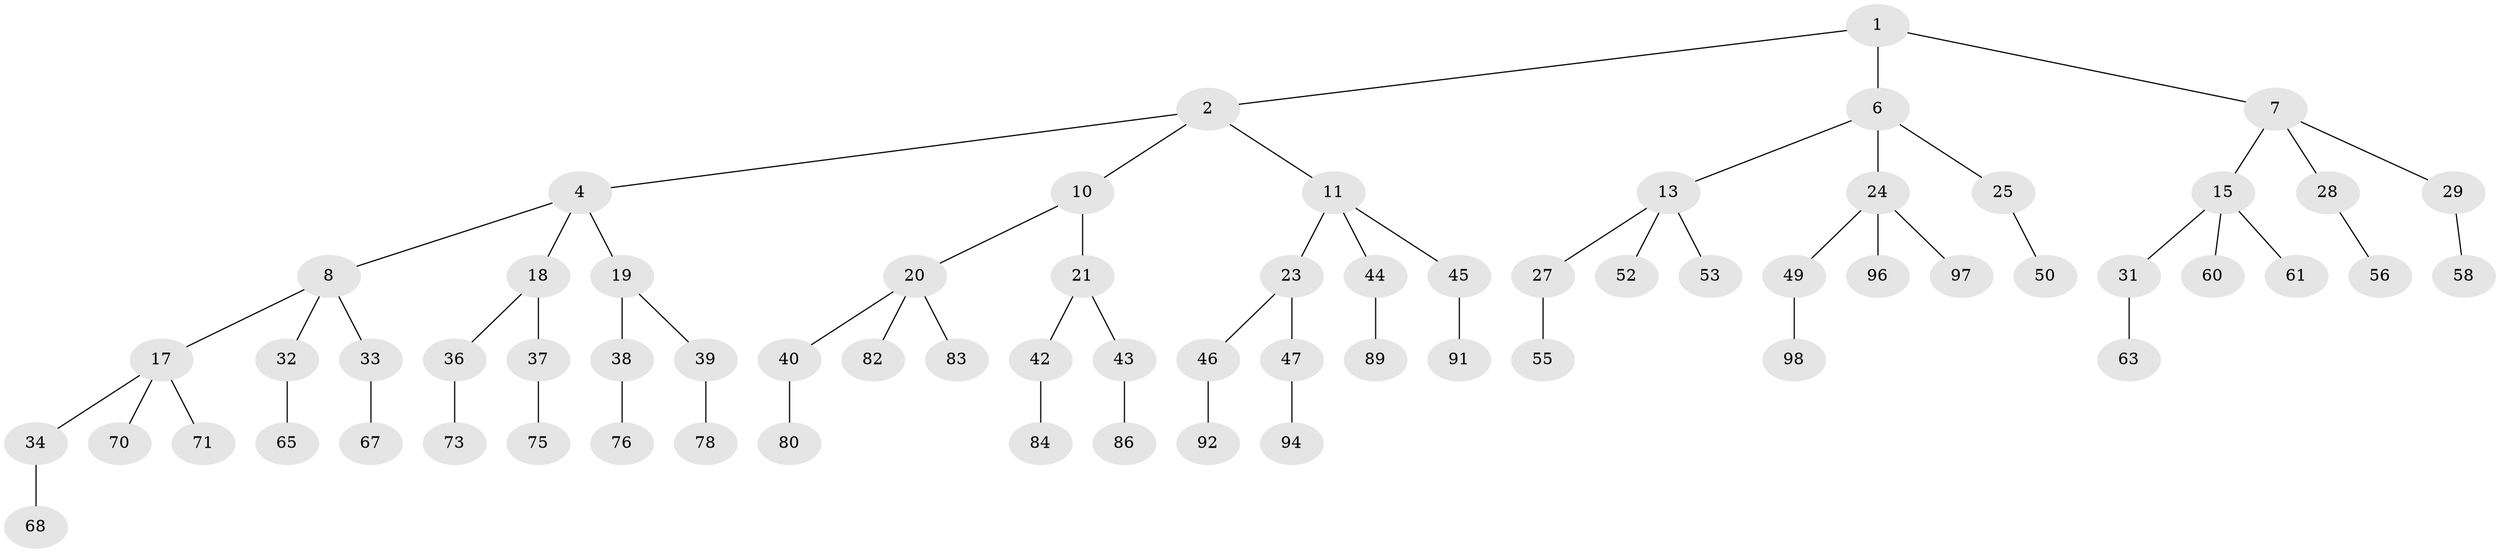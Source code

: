 // original degree distribution, {2: 0.02, 3: 0.48, 1: 0.5}
// Generated by graph-tools (version 1.1) at 2025/11/02/21/25 10:11:11]
// undirected, 67 vertices, 66 edges
graph export_dot {
graph [start="1"]
  node [color=gray90,style=filled];
  1 [super="+3"];
  2 [latent=1,super="+5"];
  4 [latent=0.5,super="+9"];
  6 [latent=0.5,super="+12"];
  7 [latent=0.5,super="+14"];
  8 [latent=0.333333,super="+16"];
  10 [latent=0.333333];
  11 [latent=0.333333,super="+22"];
  13 [latent=0.333333,super="+26"];
  15 [latent=0.333333,super="+30"];
  17 [latent=0.25,super="+35"];
  18 [latent=0.25];
  19 [latent=0.25];
  20 [latent=0.25,super="+41"];
  21 [latent=0.25];
  23 [latent=0.25];
  24 [latent=0.25,super="+48"];
  25 [latent=0.25,super="+51"];
  27 [latent=0.25,super="+54"];
  28 [latent=0.25,super="+57"];
  29 [latent=0.25,super="+59"];
  31 [latent=0.25,super="+62"];
  32 [latent=0.2,super="+64"];
  33 [latent=0.2,super="+66"];
  34 [latent=0.2,super="+69"];
  36 [latent=0.2,super="+72"];
  37 [latent=0.2,super="+74"];
  38 [latent=0.2,super="+77"];
  39 [latent=0.2,super="+79"];
  40 [latent=0.2,super="+81"];
  42 [latent=0.2,super="+85"];
  43 [latent=0.2,super="+87"];
  44 [latent=0.2,super="+88"];
  45 [latent=0.2,super="+90"];
  46 [latent=0.2,super="+93"];
  47 [latent=0.2,super="+95"];
  49 [latent=0.2,super="+99"];
  50 [latent=0.2,super="+100"];
  52 [latent=0.2];
  53 [latent=0.2];
  55 [latent=0.2];
  56 [latent=0.2];
  58 [latent=0.2];
  60 [latent=0.2];
  61 [latent=0.2];
  63 [latent=0.2];
  65 [latent=0.166667];
  67 [latent=0.166667];
  68 [latent=0.166667];
  70 [latent=0.166667];
  71 [latent=0.166667];
  73 [latent=0.166667];
  75 [latent=0.166667];
  76 [latent=0.166667];
  78 [latent=0.166667];
  80 [latent=0.166667];
  82 [latent=0.166667];
  83 [latent=0.166667];
  84 [latent=0.166667];
  86 [latent=0.166667];
  89 [latent=0.166667];
  91 [latent=0.166667];
  92 [latent=0.166667];
  94 [latent=0.166667];
  96 [latent=0.166667];
  97 [latent=0.166667];
  98 [latent=0.166667];
  1 -- 2;
  1 -- 6;
  1 -- 7;
  2 -- 4;
  2 -- 11;
  2 -- 10;
  4 -- 8;
  4 -- 18;
  4 -- 19;
  6 -- 13;
  6 -- 24;
  6 -- 25;
  7 -- 15;
  7 -- 28;
  7 -- 29;
  8 -- 17;
  8 -- 33;
  8 -- 32;
  10 -- 20;
  10 -- 21;
  11 -- 23;
  11 -- 44;
  11 -- 45;
  13 -- 27;
  13 -- 53;
  13 -- 52;
  15 -- 31;
  15 -- 60;
  15 -- 61;
  17 -- 34;
  17 -- 70;
  17 -- 71;
  18 -- 36;
  18 -- 37;
  19 -- 38;
  19 -- 39;
  20 -- 40;
  20 -- 82;
  20 -- 83;
  21 -- 42;
  21 -- 43;
  23 -- 46;
  23 -- 47;
  24 -- 49;
  24 -- 97;
  24 -- 96;
  25 -- 50;
  27 -- 55;
  28 -- 56;
  29 -- 58;
  31 -- 63;
  32 -- 65;
  33 -- 67;
  34 -- 68;
  36 -- 73;
  37 -- 75;
  38 -- 76;
  39 -- 78;
  40 -- 80;
  42 -- 84;
  43 -- 86;
  44 -- 89;
  45 -- 91;
  46 -- 92;
  47 -- 94;
  49 -- 98;
}
